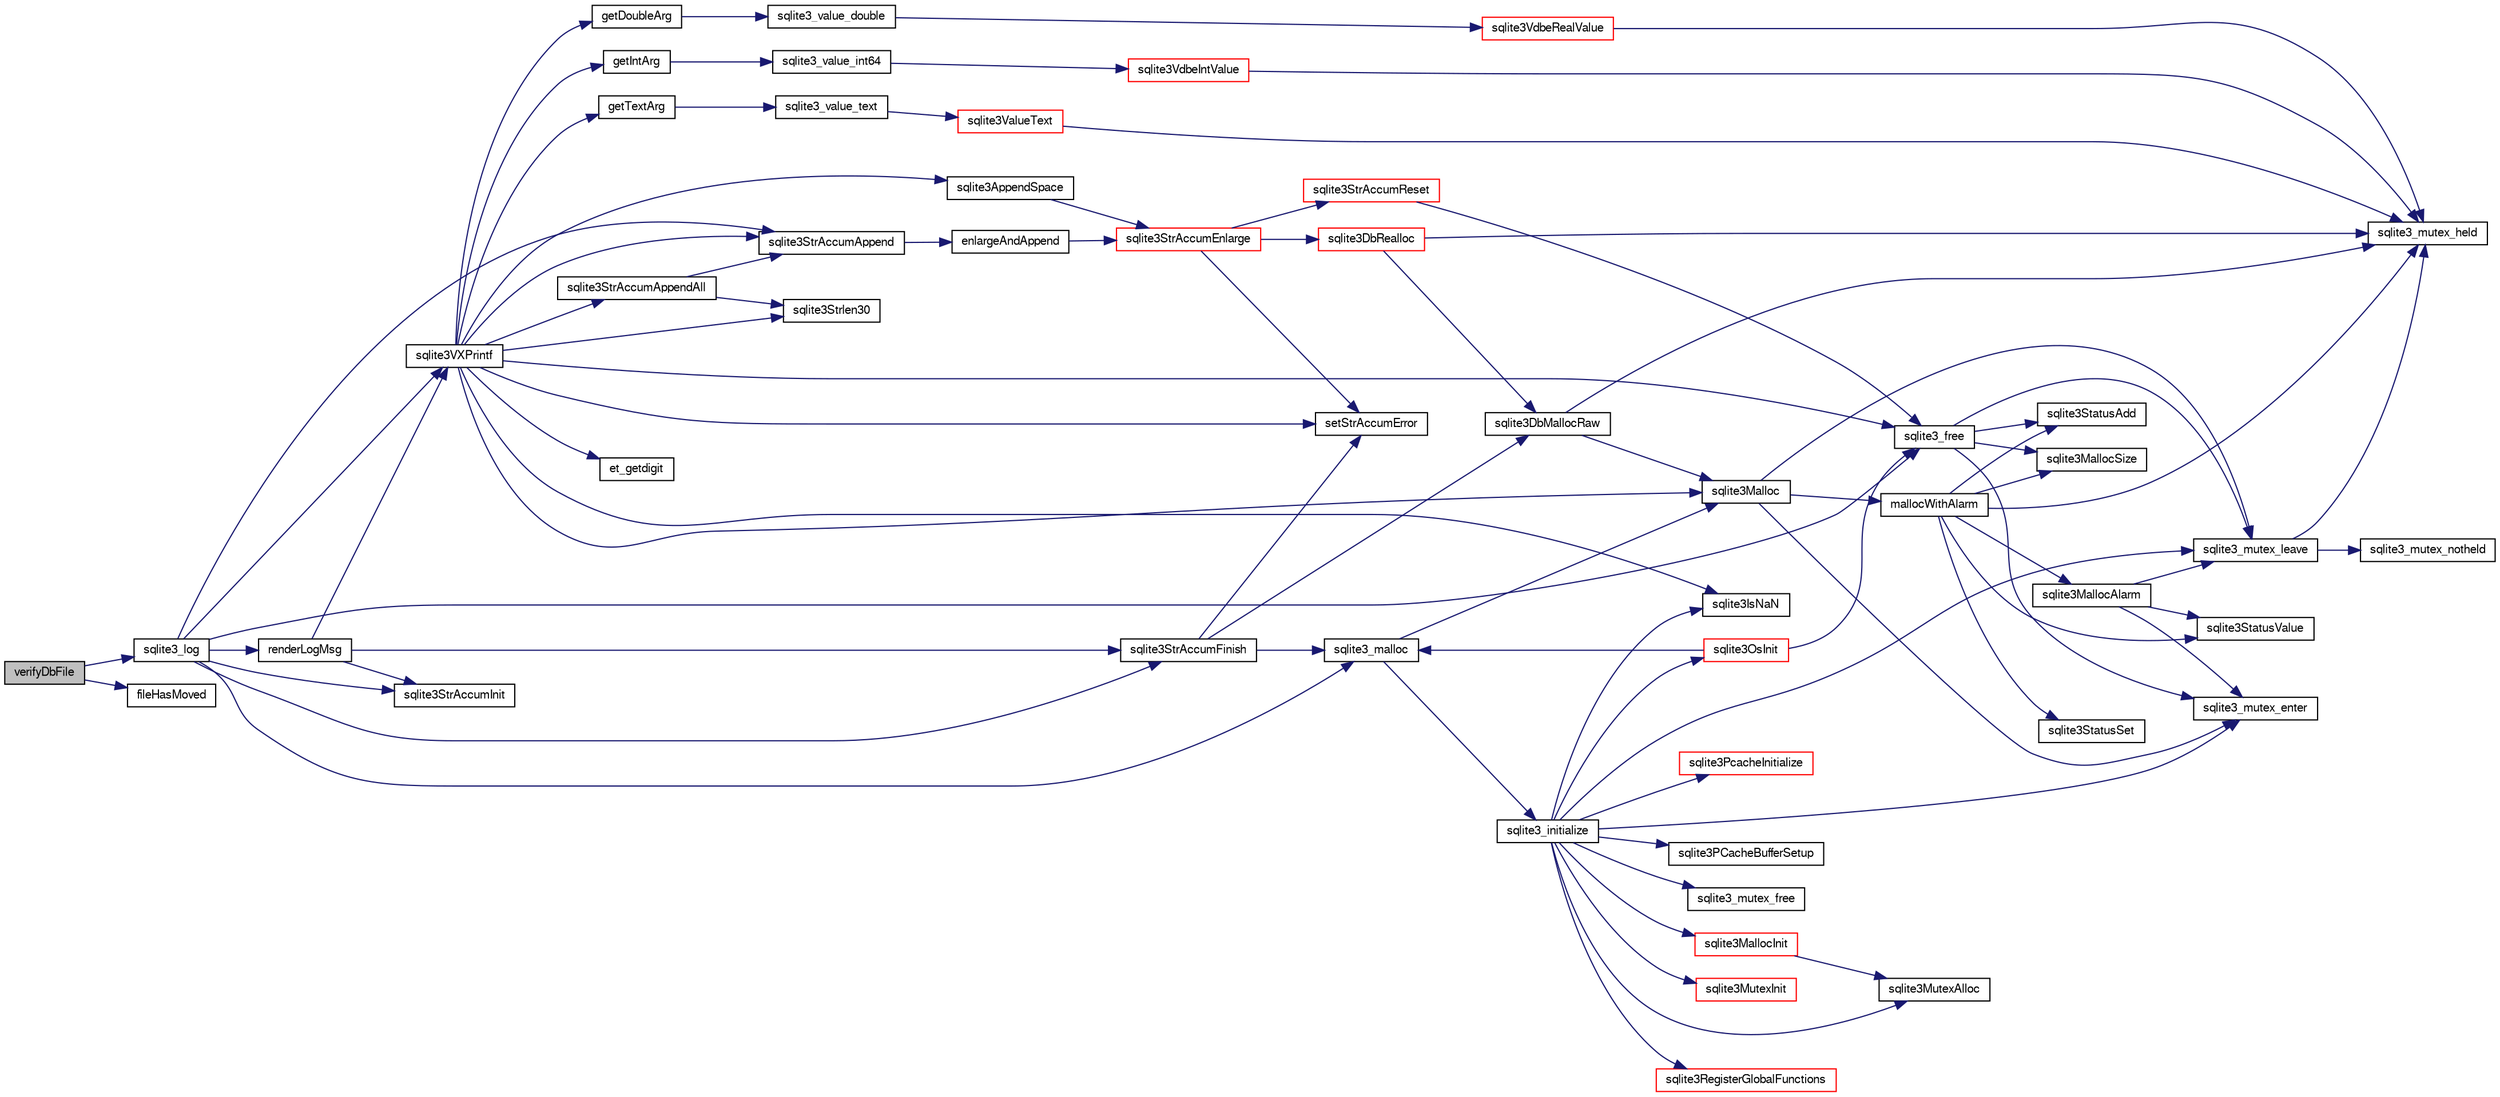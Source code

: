 digraph "verifyDbFile"
{
  edge [fontname="FreeSans",fontsize="10",labelfontname="FreeSans",labelfontsize="10"];
  node [fontname="FreeSans",fontsize="10",shape=record];
  rankdir="LR";
  Node887743 [label="verifyDbFile",height=0.2,width=0.4,color="black", fillcolor="grey75", style="filled", fontcolor="black"];
  Node887743 -> Node887744 [color="midnightblue",fontsize="10",style="solid",fontname="FreeSans"];
  Node887744 [label="sqlite3_log",height=0.2,width=0.4,color="black", fillcolor="white", style="filled",URL="$sqlite3_8c.html#a298c9699bf9c143662c6b1fec4b2dc3b"];
  Node887744 -> Node887745 [color="midnightblue",fontsize="10",style="solid",fontname="FreeSans"];
  Node887745 [label="renderLogMsg",height=0.2,width=0.4,color="black", fillcolor="white", style="filled",URL="$sqlite3_8c.html#a7a02b43ce0a27bb52085c7f446d115af"];
  Node887745 -> Node887746 [color="midnightblue",fontsize="10",style="solid",fontname="FreeSans"];
  Node887746 [label="sqlite3StrAccumInit",height=0.2,width=0.4,color="black", fillcolor="white", style="filled",URL="$sqlite3_8c.html#aabf95e113b9d54d519cd15a56215f560"];
  Node887745 -> Node887747 [color="midnightblue",fontsize="10",style="solid",fontname="FreeSans"];
  Node887747 [label="sqlite3VXPrintf",height=0.2,width=0.4,color="black", fillcolor="white", style="filled",URL="$sqlite3_8c.html#a63c25806c9bd4a2b76f9a0eb232c6bde"];
  Node887747 -> Node887748 [color="midnightblue",fontsize="10",style="solid",fontname="FreeSans"];
  Node887748 [label="sqlite3StrAccumAppend",height=0.2,width=0.4,color="black", fillcolor="white", style="filled",URL="$sqlite3_8c.html#a56664fa33def33c5a5245b623441d5e0"];
  Node887748 -> Node887749 [color="midnightblue",fontsize="10",style="solid",fontname="FreeSans"];
  Node887749 [label="enlargeAndAppend",height=0.2,width=0.4,color="black", fillcolor="white", style="filled",URL="$sqlite3_8c.html#a25b21e61dc0883d849890eaa8a18088a"];
  Node887749 -> Node887750 [color="midnightblue",fontsize="10",style="solid",fontname="FreeSans"];
  Node887750 [label="sqlite3StrAccumEnlarge",height=0.2,width=0.4,color="red", fillcolor="white", style="filled",URL="$sqlite3_8c.html#a38976500a97c69d65086eeccca82dd96"];
  Node887750 -> Node887751 [color="midnightblue",fontsize="10",style="solid",fontname="FreeSans"];
  Node887751 [label="setStrAccumError",height=0.2,width=0.4,color="black", fillcolor="white", style="filled",URL="$sqlite3_8c.html#a3dc479a1fc8ba1ab8edfe51f8a0b102c"];
  Node887750 -> Node887752 [color="midnightblue",fontsize="10",style="solid",fontname="FreeSans"];
  Node887752 [label="sqlite3StrAccumReset",height=0.2,width=0.4,color="red", fillcolor="white", style="filled",URL="$sqlite3_8c.html#ad7e70f4ec9d2fa3a63a371e2c7c555d8"];
  Node887752 -> Node887759 [color="midnightblue",fontsize="10",style="solid",fontname="FreeSans"];
  Node887759 [label="sqlite3_free",height=0.2,width=0.4,color="black", fillcolor="white", style="filled",URL="$sqlite3_8c.html#a6552349e36a8a691af5487999ab09519"];
  Node887759 -> Node887760 [color="midnightblue",fontsize="10",style="solid",fontname="FreeSans"];
  Node887760 [label="sqlite3_mutex_enter",height=0.2,width=0.4,color="black", fillcolor="white", style="filled",URL="$sqlite3_8c.html#a1c12cde690bd89f104de5cbad12a6bf5"];
  Node887759 -> Node887761 [color="midnightblue",fontsize="10",style="solid",fontname="FreeSans"];
  Node887761 [label="sqlite3StatusAdd",height=0.2,width=0.4,color="black", fillcolor="white", style="filled",URL="$sqlite3_8c.html#afa029f93586aeab4cc85360905dae9cd"];
  Node887759 -> Node887757 [color="midnightblue",fontsize="10",style="solid",fontname="FreeSans"];
  Node887757 [label="sqlite3MallocSize",height=0.2,width=0.4,color="black", fillcolor="white", style="filled",URL="$sqlite3_8c.html#acf5d2a5f35270bafb050bd2def576955"];
  Node887759 -> Node887762 [color="midnightblue",fontsize="10",style="solid",fontname="FreeSans"];
  Node887762 [label="sqlite3_mutex_leave",height=0.2,width=0.4,color="black", fillcolor="white", style="filled",URL="$sqlite3_8c.html#a5838d235601dbd3c1fa993555c6bcc93"];
  Node887762 -> Node887754 [color="midnightblue",fontsize="10",style="solid",fontname="FreeSans"];
  Node887754 [label="sqlite3_mutex_held",height=0.2,width=0.4,color="black", fillcolor="white", style="filled",URL="$sqlite3_8c.html#acf77da68932b6bc163c5e68547ecc3e7"];
  Node887762 -> Node887763 [color="midnightblue",fontsize="10",style="solid",fontname="FreeSans"];
  Node887763 [label="sqlite3_mutex_notheld",height=0.2,width=0.4,color="black", fillcolor="white", style="filled",URL="$sqlite3_8c.html#a83967c837c1c000d3b5adcfaa688f5dc"];
  Node887750 -> Node887764 [color="midnightblue",fontsize="10",style="solid",fontname="FreeSans"];
  Node887764 [label="sqlite3DbRealloc",height=0.2,width=0.4,color="red", fillcolor="white", style="filled",URL="$sqlite3_8c.html#ae028f4902a9d29bcaf310ff289ee87dc"];
  Node887764 -> Node887754 [color="midnightblue",fontsize="10",style="solid",fontname="FreeSans"];
  Node887764 -> Node887765 [color="midnightblue",fontsize="10",style="solid",fontname="FreeSans"];
  Node887765 [label="sqlite3DbMallocRaw",height=0.2,width=0.4,color="black", fillcolor="white", style="filled",URL="$sqlite3_8c.html#abbe8be0cf7175e11ddc3e2218fad924e"];
  Node887765 -> Node887754 [color="midnightblue",fontsize="10",style="solid",fontname="FreeSans"];
  Node887765 -> Node887766 [color="midnightblue",fontsize="10",style="solid",fontname="FreeSans"];
  Node887766 [label="sqlite3Malloc",height=0.2,width=0.4,color="black", fillcolor="white", style="filled",URL="$sqlite3_8c.html#a361a2eaa846b1885f123abe46f5d8b2b"];
  Node887766 -> Node887760 [color="midnightblue",fontsize="10",style="solid",fontname="FreeSans"];
  Node887766 -> Node887767 [color="midnightblue",fontsize="10",style="solid",fontname="FreeSans"];
  Node887767 [label="mallocWithAlarm",height=0.2,width=0.4,color="black", fillcolor="white", style="filled",URL="$sqlite3_8c.html#ab070d5cf8e48ec8a6a43cf025d48598b"];
  Node887767 -> Node887754 [color="midnightblue",fontsize="10",style="solid",fontname="FreeSans"];
  Node887767 -> Node887768 [color="midnightblue",fontsize="10",style="solid",fontname="FreeSans"];
  Node887768 [label="sqlite3StatusSet",height=0.2,width=0.4,color="black", fillcolor="white", style="filled",URL="$sqlite3_8c.html#afec7586c01fcb5ea17dc9d7725a589d9"];
  Node887767 -> Node887769 [color="midnightblue",fontsize="10",style="solid",fontname="FreeSans"];
  Node887769 [label="sqlite3StatusValue",height=0.2,width=0.4,color="black", fillcolor="white", style="filled",URL="$sqlite3_8c.html#a30b8ac296c6e200c1fa57708d52c6ef6"];
  Node887767 -> Node887770 [color="midnightblue",fontsize="10",style="solid",fontname="FreeSans"];
  Node887770 [label="sqlite3MallocAlarm",height=0.2,width=0.4,color="black", fillcolor="white", style="filled",URL="$sqlite3_8c.html#ada66988e8471d1198f3219c062377508"];
  Node887770 -> Node887769 [color="midnightblue",fontsize="10",style="solid",fontname="FreeSans"];
  Node887770 -> Node887762 [color="midnightblue",fontsize="10",style="solid",fontname="FreeSans"];
  Node887770 -> Node887760 [color="midnightblue",fontsize="10",style="solid",fontname="FreeSans"];
  Node887767 -> Node887757 [color="midnightblue",fontsize="10",style="solid",fontname="FreeSans"];
  Node887767 -> Node887761 [color="midnightblue",fontsize="10",style="solid",fontname="FreeSans"];
  Node887766 -> Node887762 [color="midnightblue",fontsize="10",style="solid",fontname="FreeSans"];
  Node887747 -> Node888020 [color="midnightblue",fontsize="10",style="solid",fontname="FreeSans"];
  Node888020 [label="getIntArg",height=0.2,width=0.4,color="black", fillcolor="white", style="filled",URL="$sqlite3_8c.html#abff258963dbd9205fb299851a64c67be"];
  Node888020 -> Node887904 [color="midnightblue",fontsize="10",style="solid",fontname="FreeSans"];
  Node887904 [label="sqlite3_value_int64",height=0.2,width=0.4,color="black", fillcolor="white", style="filled",URL="$sqlite3_8c.html#ab38d8627f4750672e72712df0b709e0d"];
  Node887904 -> Node887892 [color="midnightblue",fontsize="10",style="solid",fontname="FreeSans"];
  Node887892 [label="sqlite3VdbeIntValue",height=0.2,width=0.4,color="red", fillcolor="white", style="filled",URL="$sqlite3_8c.html#a3dc28e3bfdbecf81633c3697a3aacd45"];
  Node887892 -> Node887754 [color="midnightblue",fontsize="10",style="solid",fontname="FreeSans"];
  Node887747 -> Node887766 [color="midnightblue",fontsize="10",style="solid",fontname="FreeSans"];
  Node887747 -> Node887751 [color="midnightblue",fontsize="10",style="solid",fontname="FreeSans"];
  Node887747 -> Node888021 [color="midnightblue",fontsize="10",style="solid",fontname="FreeSans"];
  Node888021 [label="getDoubleArg",height=0.2,width=0.4,color="black", fillcolor="white", style="filled",URL="$sqlite3_8c.html#a1cf25120072c85bd261983b24c12c3d9"];
  Node888021 -> Node887908 [color="midnightblue",fontsize="10",style="solid",fontname="FreeSans"];
  Node887908 [label="sqlite3_value_double",height=0.2,width=0.4,color="black", fillcolor="white", style="filled",URL="$sqlite3_8c.html#a3e50c1a2dd484a8b6911c9d163816b88"];
  Node887908 -> Node887909 [color="midnightblue",fontsize="10",style="solid",fontname="FreeSans"];
  Node887909 [label="sqlite3VdbeRealValue",height=0.2,width=0.4,color="red", fillcolor="white", style="filled",URL="$sqlite3_8c.html#a5bf943a4f9a5516911b3bc610e3d64e0"];
  Node887909 -> Node887754 [color="midnightblue",fontsize="10",style="solid",fontname="FreeSans"];
  Node887747 -> Node887913 [color="midnightblue",fontsize="10",style="solid",fontname="FreeSans"];
  Node887913 [label="sqlite3IsNaN",height=0.2,width=0.4,color="black", fillcolor="white", style="filled",URL="$sqlite3_8c.html#aed4d78203877c3486765ccbc7feebb50"];
  Node887747 -> Node887829 [color="midnightblue",fontsize="10",style="solid",fontname="FreeSans"];
  Node887829 [label="sqlite3Strlen30",height=0.2,width=0.4,color="black", fillcolor="white", style="filled",URL="$sqlite3_8c.html#a3dcd80ba41f1a308193dee74857b62a7"];
  Node887747 -> Node888022 [color="midnightblue",fontsize="10",style="solid",fontname="FreeSans"];
  Node888022 [label="et_getdigit",height=0.2,width=0.4,color="black", fillcolor="white", style="filled",URL="$sqlite3_8c.html#a40c5a308749ad07cc2397a53e081bff0"];
  Node887747 -> Node888023 [color="midnightblue",fontsize="10",style="solid",fontname="FreeSans"];
  Node888023 [label="getTextArg",height=0.2,width=0.4,color="black", fillcolor="white", style="filled",URL="$sqlite3_8c.html#afbb41850423ef20071cefaab0431e04d"];
  Node888023 -> Node887835 [color="midnightblue",fontsize="10",style="solid",fontname="FreeSans"];
  Node887835 [label="sqlite3_value_text",height=0.2,width=0.4,color="black", fillcolor="white", style="filled",URL="$sqlite3_8c.html#aef2ace3239e6dd59c74110faa70f8171"];
  Node887835 -> Node887836 [color="midnightblue",fontsize="10",style="solid",fontname="FreeSans"];
  Node887836 [label="sqlite3ValueText",height=0.2,width=0.4,color="red", fillcolor="white", style="filled",URL="$sqlite3_8c.html#ad567a94e52d1adf81f4857fdba00a59b"];
  Node887836 -> Node887754 [color="midnightblue",fontsize="10",style="solid",fontname="FreeSans"];
  Node887747 -> Node888024 [color="midnightblue",fontsize="10",style="solid",fontname="FreeSans"];
  Node888024 [label="sqlite3StrAccumAppendAll",height=0.2,width=0.4,color="black", fillcolor="white", style="filled",URL="$sqlite3_8c.html#acaf8f3e4f99a3c3a4a77e9c987547289"];
  Node888024 -> Node887748 [color="midnightblue",fontsize="10",style="solid",fontname="FreeSans"];
  Node888024 -> Node887829 [color="midnightblue",fontsize="10",style="solid",fontname="FreeSans"];
  Node887747 -> Node888025 [color="midnightblue",fontsize="10",style="solid",fontname="FreeSans"];
  Node888025 [label="sqlite3AppendSpace",height=0.2,width=0.4,color="black", fillcolor="white", style="filled",URL="$sqlite3_8c.html#aefd38a5afc0020d4a93855c3ee7c63a8"];
  Node888025 -> Node887750 [color="midnightblue",fontsize="10",style="solid",fontname="FreeSans"];
  Node887747 -> Node887759 [color="midnightblue",fontsize="10",style="solid",fontname="FreeSans"];
  Node887745 -> Node887856 [color="midnightblue",fontsize="10",style="solid",fontname="FreeSans"];
  Node887856 [label="sqlite3StrAccumFinish",height=0.2,width=0.4,color="black", fillcolor="white", style="filled",URL="$sqlite3_8c.html#adb7f26b10ac1b847db6f000ef4c2e2ba"];
  Node887856 -> Node887765 [color="midnightblue",fontsize="10",style="solid",fontname="FreeSans"];
  Node887856 -> Node887831 [color="midnightblue",fontsize="10",style="solid",fontname="FreeSans"];
  Node887831 [label="sqlite3_malloc",height=0.2,width=0.4,color="black", fillcolor="white", style="filled",URL="$sqlite3_8c.html#ac79dba55fc32b6a840cf5a9769bce7cd"];
  Node887831 -> Node887772 [color="midnightblue",fontsize="10",style="solid",fontname="FreeSans"];
  Node887772 [label="sqlite3_initialize",height=0.2,width=0.4,color="black", fillcolor="white", style="filled",URL="$sqlite3_8c.html#ab0c0ee2d5d4cf8b28e9572296a8861df"];
  Node887772 -> Node887773 [color="midnightblue",fontsize="10",style="solid",fontname="FreeSans"];
  Node887773 [label="sqlite3MutexInit",height=0.2,width=0.4,color="red", fillcolor="white", style="filled",URL="$sqlite3_8c.html#a7906afcdd1cdb3d0007eb932398a1158"];
  Node887772 -> Node887791 [color="midnightblue",fontsize="10",style="solid",fontname="FreeSans"];
  Node887791 [label="sqlite3MutexAlloc",height=0.2,width=0.4,color="black", fillcolor="white", style="filled",URL="$sqlite3_8c.html#a0e3f432ee581f6876b590e7ad7e84e19"];
  Node887772 -> Node887760 [color="midnightblue",fontsize="10",style="solid",fontname="FreeSans"];
  Node887772 -> Node887792 [color="midnightblue",fontsize="10",style="solid",fontname="FreeSans"];
  Node887792 [label="sqlite3MallocInit",height=0.2,width=0.4,color="red", fillcolor="white", style="filled",URL="$sqlite3_8c.html#a9e06f9e7cad0d83ce80ab493c9533552"];
  Node887792 -> Node887791 [color="midnightblue",fontsize="10",style="solid",fontname="FreeSans"];
  Node887772 -> Node887762 [color="midnightblue",fontsize="10",style="solid",fontname="FreeSans"];
  Node887772 -> Node887832 [color="midnightblue",fontsize="10",style="solid",fontname="FreeSans"];
  Node887832 [label="sqlite3RegisterGlobalFunctions",height=0.2,width=0.4,color="red", fillcolor="white", style="filled",URL="$sqlite3_8c.html#a9f75bd111010f29e1b8d74344473c4ec"];
  Node887772 -> Node888013 [color="midnightblue",fontsize="10",style="solid",fontname="FreeSans"];
  Node888013 [label="sqlite3PcacheInitialize",height=0.2,width=0.4,color="red", fillcolor="white", style="filled",URL="$sqlite3_8c.html#a2902c61ddc88bea002c4d69fe4052b1f"];
  Node887772 -> Node888014 [color="midnightblue",fontsize="10",style="solid",fontname="FreeSans"];
  Node888014 [label="sqlite3OsInit",height=0.2,width=0.4,color="red", fillcolor="white", style="filled",URL="$sqlite3_8c.html#afeaa886fe1ca086a30fd278b1d069762"];
  Node888014 -> Node887831 [color="midnightblue",fontsize="10",style="solid",fontname="FreeSans"];
  Node888014 -> Node887759 [color="midnightblue",fontsize="10",style="solid",fontname="FreeSans"];
  Node887772 -> Node888018 [color="midnightblue",fontsize="10",style="solid",fontname="FreeSans"];
  Node888018 [label="sqlite3PCacheBufferSetup",height=0.2,width=0.4,color="black", fillcolor="white", style="filled",URL="$sqlite3_8c.html#ad18a1eebefdfbc4254f473f7b0101937"];
  Node887772 -> Node888019 [color="midnightblue",fontsize="10",style="solid",fontname="FreeSans"];
  Node888019 [label="sqlite3_mutex_free",height=0.2,width=0.4,color="black", fillcolor="white", style="filled",URL="$sqlite3_8c.html#a2db2e72e08f6873afa9c61b0ec726fec"];
  Node887772 -> Node887913 [color="midnightblue",fontsize="10",style="solid",fontname="FreeSans"];
  Node887831 -> Node887766 [color="midnightblue",fontsize="10",style="solid",fontname="FreeSans"];
  Node887856 -> Node887751 [color="midnightblue",fontsize="10",style="solid",fontname="FreeSans"];
  Node887744 -> Node887746 [color="midnightblue",fontsize="10",style="solid",fontname="FreeSans"];
  Node887744 -> Node887747 [color="midnightblue",fontsize="10",style="solid",fontname="FreeSans"];
  Node887744 -> Node887856 [color="midnightblue",fontsize="10",style="solid",fontname="FreeSans"];
  Node887744 -> Node887831 [color="midnightblue",fontsize="10",style="solid",fontname="FreeSans"];
  Node887744 -> Node887759 [color="midnightblue",fontsize="10",style="solid",fontname="FreeSans"];
  Node887744 -> Node887748 [color="midnightblue",fontsize="10",style="solid",fontname="FreeSans"];
  Node887743 -> Node888026 [color="midnightblue",fontsize="10",style="solid",fontname="FreeSans"];
  Node888026 [label="fileHasMoved",height=0.2,width=0.4,color="black", fillcolor="white", style="filled",URL="$sqlite3_8c.html#aed1b95a47cb062b7d814ee860dbf70eb"];
}
